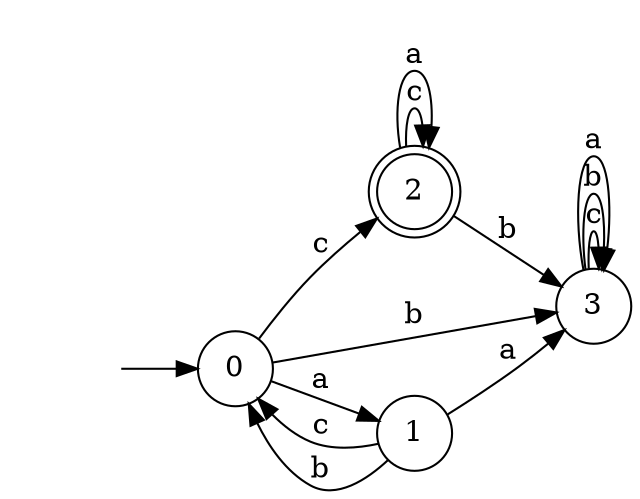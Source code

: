 digraph {
  rankdir=LR;
  0 [label="0", shape = circle];
  0 -> 2 [label="c"];
  0 -> 3 [label="b"];
  0 -> 1 [label="a"];
  1 [label="1", shape = circle];
  1 -> 0 [label="c"];
  1 -> 0 [label="b"];
  1 -> 3 [label="a"];
  2 [label="2", shape = doublecircle];
  2 -> 2 [label="c"];
  2 -> 3 [label="b"];
  2 -> 2 [label="a"];
  3 [label="3", shape = circle];
  3 -> 3 [label="c"];
  3 -> 3 [label="b"];
  3 -> 3 [label="a"];
  4 [label="", shape = plaintext];
  4 -> 0 [label=""];
}

